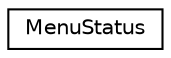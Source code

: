 digraph "Graphical Class Hierarchy"
{
  edge [fontname="Helvetica",fontsize="10",labelfontname="Helvetica",labelfontsize="10"];
  node [fontname="Helvetica",fontsize="10",shape=record];
  rankdir="LR";
  Node0 [label="MenuStatus",height=0.2,width=0.4,color="black", fillcolor="white", style="filled",URL="$class_menu_status.html"];
}
